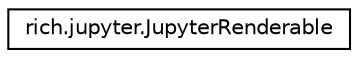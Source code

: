 digraph "Graphical Class Hierarchy"
{
 // LATEX_PDF_SIZE
  edge [fontname="Helvetica",fontsize="10",labelfontname="Helvetica",labelfontsize="10"];
  node [fontname="Helvetica",fontsize="10",shape=record];
  rankdir="LR";
  Node0 [label="rich.jupyter.JupyterRenderable",height=0.2,width=0.4,color="black", fillcolor="white", style="filled",URL="$classrich_1_1jupyter_1_1JupyterRenderable.html",tooltip=" "];
}
